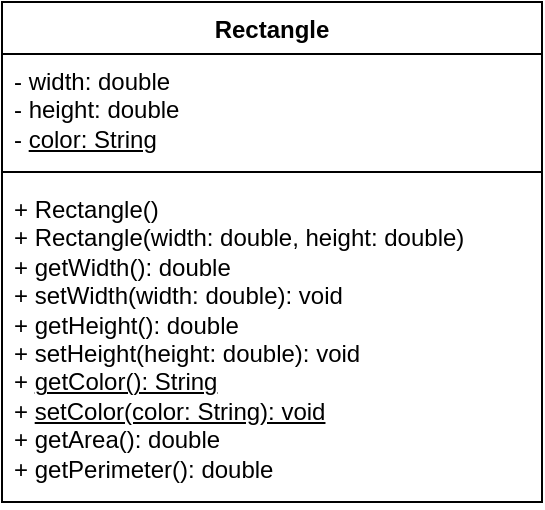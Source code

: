 <mxfile compressed="true" version="15.4.0" type="device"><diagram id="C5RBs43oDa-KdzZeNtuy" name="Page-1"><mxGraphModel dx="1024" dy="592" grid="1" gridSize="10" guides="1" tooltips="1" connect="1" arrows="1" fold="1" page="0" pageScale="1" pageWidth="827" pageHeight="1169" math="0" shadow="0"><root><mxCell id="WIyWlLk6GJQsqaUBKTNV-0"/><mxCell id="WIyWlLk6GJQsqaUBKTNV-1" parent="WIyWlLk6GJQsqaUBKTNV-0"/><mxCell id="e0naAO9F-9lWtTFLO57D-6" value="Rectangle" style="swimlane;fontStyle=1;align=center;verticalAlign=top;childLayout=stackLayout;horizontal=1;startSize=26;horizontalStack=0;resizeParent=1;resizeParentMax=0;resizeLast=0;collapsible=1;marginBottom=0;" vertex="1" parent="WIyWlLk6GJQsqaUBKTNV-1"><mxGeometry x="70" y="50" width="270" height="250" as="geometry"><mxRectangle x="70" y="50" width="100" height="26" as="alternateBounds"/></mxGeometry></mxCell><mxCell id="e0naAO9F-9lWtTFLO57D-7" value="- width: double&amp;nbsp;&lt;br&gt;- height: double&lt;br&gt;- &lt;u&gt;color: String&lt;/u&gt;" style="text;strokeColor=none;fillColor=none;align=left;verticalAlign=top;spacingLeft=4;spacingRight=4;overflow=hidden;rotatable=0;points=[[0,0.5],[1,0.5]];portConstraint=eastwest;labelBorderColor=none;labelBackgroundColor=none;whiteSpace=wrap;html=1;" vertex="1" parent="e0naAO9F-9lWtTFLO57D-6"><mxGeometry y="26" width="270" height="54" as="geometry"/></mxCell><mxCell id="e0naAO9F-9lWtTFLO57D-8" value="" style="line;strokeWidth=1;fillColor=none;align=left;verticalAlign=middle;spacingTop=-1;spacingLeft=3;spacingRight=3;rotatable=0;labelPosition=right;points=[];portConstraint=eastwest;" vertex="1" parent="e0naAO9F-9lWtTFLO57D-6"><mxGeometry y="80" width="270" height="10" as="geometry"/></mxCell><mxCell id="e0naAO9F-9lWtTFLO57D-9" value="+ Rectangle()&lt;br&gt;+ Rectangle(width: double, height: double)&lt;br&gt;+ getWidth(): double&lt;br&gt;+ setWidth(width: double): void&lt;br&gt;+ getHeight(): double&lt;br&gt;+ setHeight(height: double): void&lt;br&gt;+ &lt;u&gt;getColor(): String&lt;/u&gt;&lt;br&gt;+ &lt;u&gt;setColor(color: String): void&lt;/u&gt;&lt;br&gt;+ getArea(): double&lt;br&gt;+ getPerimeter(): double" style="text;strokeColor=none;fillColor=none;align=left;verticalAlign=top;spacingLeft=4;spacingRight=4;overflow=hidden;rotatable=0;points=[[0,0.5],[1,0.5]];portConstraint=eastwest;whiteSpace=wrap;html=1;" vertex="1" parent="e0naAO9F-9lWtTFLO57D-6"><mxGeometry y="90" width="270" height="160" as="geometry"/></mxCell></root></mxGraphModel></diagram></mxfile>